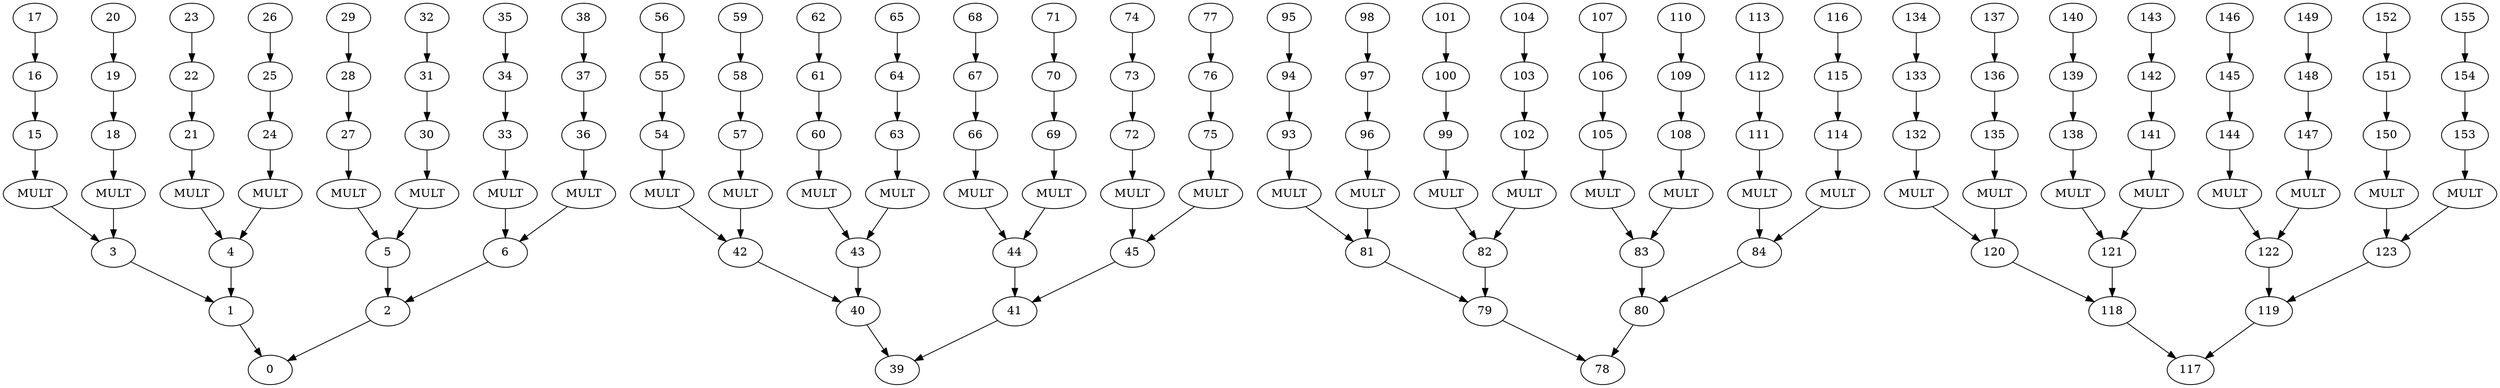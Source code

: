 strict digraph  {
0;
1;
2;
3;
4;
5;
6;
7[label=MULT];
8[label=MULT];
9[label=MULT];
10[label=MULT];
11[label=MULT];
12[label=MULT];
13[label=MULT];
14[label=MULT];
15;
16;
17;
18;
19;
20;
21;
22;
23;
24;
25;
26;
27;
28;
29;
30;
31;
32;
33;
34;
35;
36;
37;
38;
39;
40;
41;
42;
43;
44;
45;
46[label=MULT];
47[label=MULT];
48[label=MULT];
49[label=MULT];
50[label=MULT];
51[label=MULT];
52[label=MULT];
53[label=MULT];
54;
55;
56;
57;
58;
59;
60;
61;
62;
63;
64;
65;
66;
67;
68;
69;
70;
71;
72;
73;
74;
75;
76;
77;
78;
79;
80;
81;
82;
83;
84;
85[label=MULT];
86[label=MULT];
87[label=MULT];
88[label=MULT];
89[label=MULT];
90[label=MULT];
91[label=MULT];
92[label=MULT];
93;
94;
95;
96;
97;
98;
99;
100;
101;
102;
103;
104;
105;
106;
107;
108;
109;
110;
111;
112;
113;
114;
115;
116;
117;
118;
119;
120;
121;
122;
123;
124[label=MULT];
125[label=MULT];
126[label=MULT];
127[label=MULT];
128[label=MULT];
129[label=MULT];
130[label=MULT];
131[label=MULT];
132;
133;
134;
135;
136;
137;
138;
139;
140;
141;
142;
143;
144;
145;
146;
147;
148;
149;
150;
151;
152;
153;
154;
155;
1 -> 0;
2 -> 0;
3 -> 1;
4 -> 1;
5 -> 2;
6 -> 2;
7 -> 3;
8 -> 3;
9 -> 4;
10 -> 4;
11 -> 5;
12 -> 5;
13 -> 6;
14 -> 6;
15 -> 7;
18 -> 8;
21 -> 9;
24 -> 10;
27 -> 11;
30 -> 12;
33 -> 13;
36 -> 14;
16 -> 15;
17 -> 16;
19 -> 18;
20 -> 19;
22 -> 21;
23 -> 22;
25 -> 24;
26 -> 25;
28 -> 27;
29 -> 28;
31 -> 30;
32 -> 31;
34 -> 33;
35 -> 34;
37 -> 36;
38 -> 37;
40 -> 39;
41 -> 39;
42 -> 40;
43 -> 40;
44 -> 41;
45 -> 41;
46 -> 42;
47 -> 42;
48 -> 43;
49 -> 43;
50 -> 44;
51 -> 44;
52 -> 45;
53 -> 45;
54 -> 46;
57 -> 47;
60 -> 48;
63 -> 49;
66 -> 50;
69 -> 51;
72 -> 52;
75 -> 53;
55 -> 54;
56 -> 55;
58 -> 57;
59 -> 58;
61 -> 60;
62 -> 61;
64 -> 63;
65 -> 64;
67 -> 66;
68 -> 67;
70 -> 69;
71 -> 70;
73 -> 72;
74 -> 73;
76 -> 75;
77 -> 76;
79 -> 78;
80 -> 78;
81 -> 79;
82 -> 79;
83 -> 80;
84 -> 80;
85 -> 81;
86 -> 81;
87 -> 82;
88 -> 82;
89 -> 83;
90 -> 83;
91 -> 84;
92 -> 84;
93 -> 85;
96 -> 86;
99 -> 87;
102 -> 88;
105 -> 89;
108 -> 90;
111 -> 91;
114 -> 92;
94 -> 93;
95 -> 94;
97 -> 96;
98 -> 97;
100 -> 99;
101 -> 100;
103 -> 102;
104 -> 103;
106 -> 105;
107 -> 106;
109 -> 108;
110 -> 109;
112 -> 111;
113 -> 112;
115 -> 114;
116 -> 115;
118 -> 117;
119 -> 117;
120 -> 118;
121 -> 118;
122 -> 119;
123 -> 119;
124 -> 120;
125 -> 120;
126 -> 121;
127 -> 121;
128 -> 122;
129 -> 122;
130 -> 123;
131 -> 123;
132 -> 124;
135 -> 125;
138 -> 126;
141 -> 127;
144 -> 128;
147 -> 129;
150 -> 130;
153 -> 131;
133 -> 132;
134 -> 133;
136 -> 135;
137 -> 136;
139 -> 138;
140 -> 139;
142 -> 141;
143 -> 142;
145 -> 144;
146 -> 145;
148 -> 147;
149 -> 148;
151 -> 150;
152 -> 151;
154 -> 153;
155 -> 154;
}
